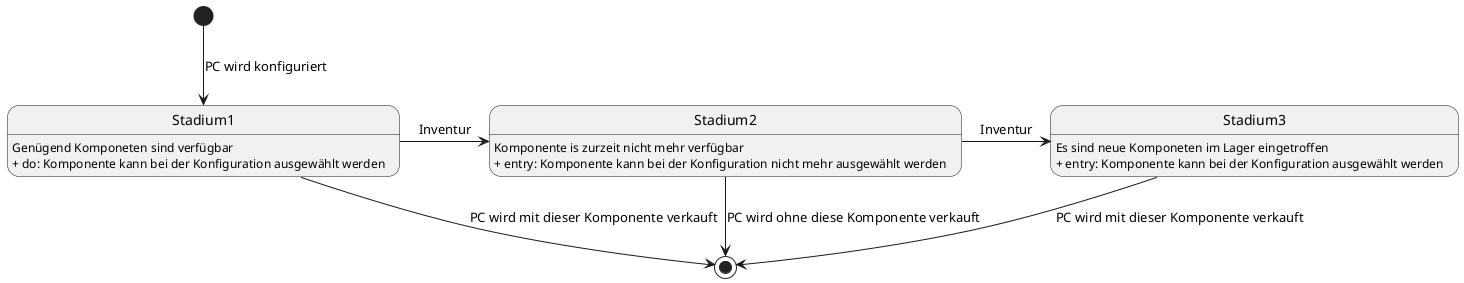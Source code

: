 @startuml Zustandsdiagramm
[*] --> Stadium1 : PC wird konfiguriert
Stadium1 --> [*] : PC wird mit dieser Komponente verkauft
Stadium1 : Genügend Komponeten sind verfügbar
Stadium1 : + do: Komponente kann bei der Konfiguration ausgewählt werden

Stadium2 --> [*] : PC wird ohne diese Komponente verkauft
Stadium2 : Komponente is zurzeit nicht mehr verfügbar
Stadium2 : + entry: Komponente kann bei der Konfiguration nicht mehr ausgewählt werden
Stadium1 -> Stadium2 : Inventur

Stadium3 --> [*] : PC wird mit dieser Komponente verkauft
Stadium2 -> Stadium3 : Inventur
Stadium3 : Es sind neue Komponeten im Lager eingetroffen
Stadium3 : + entry: Komponente kann bei der Konfiguration ausgewählt werden
@enduml